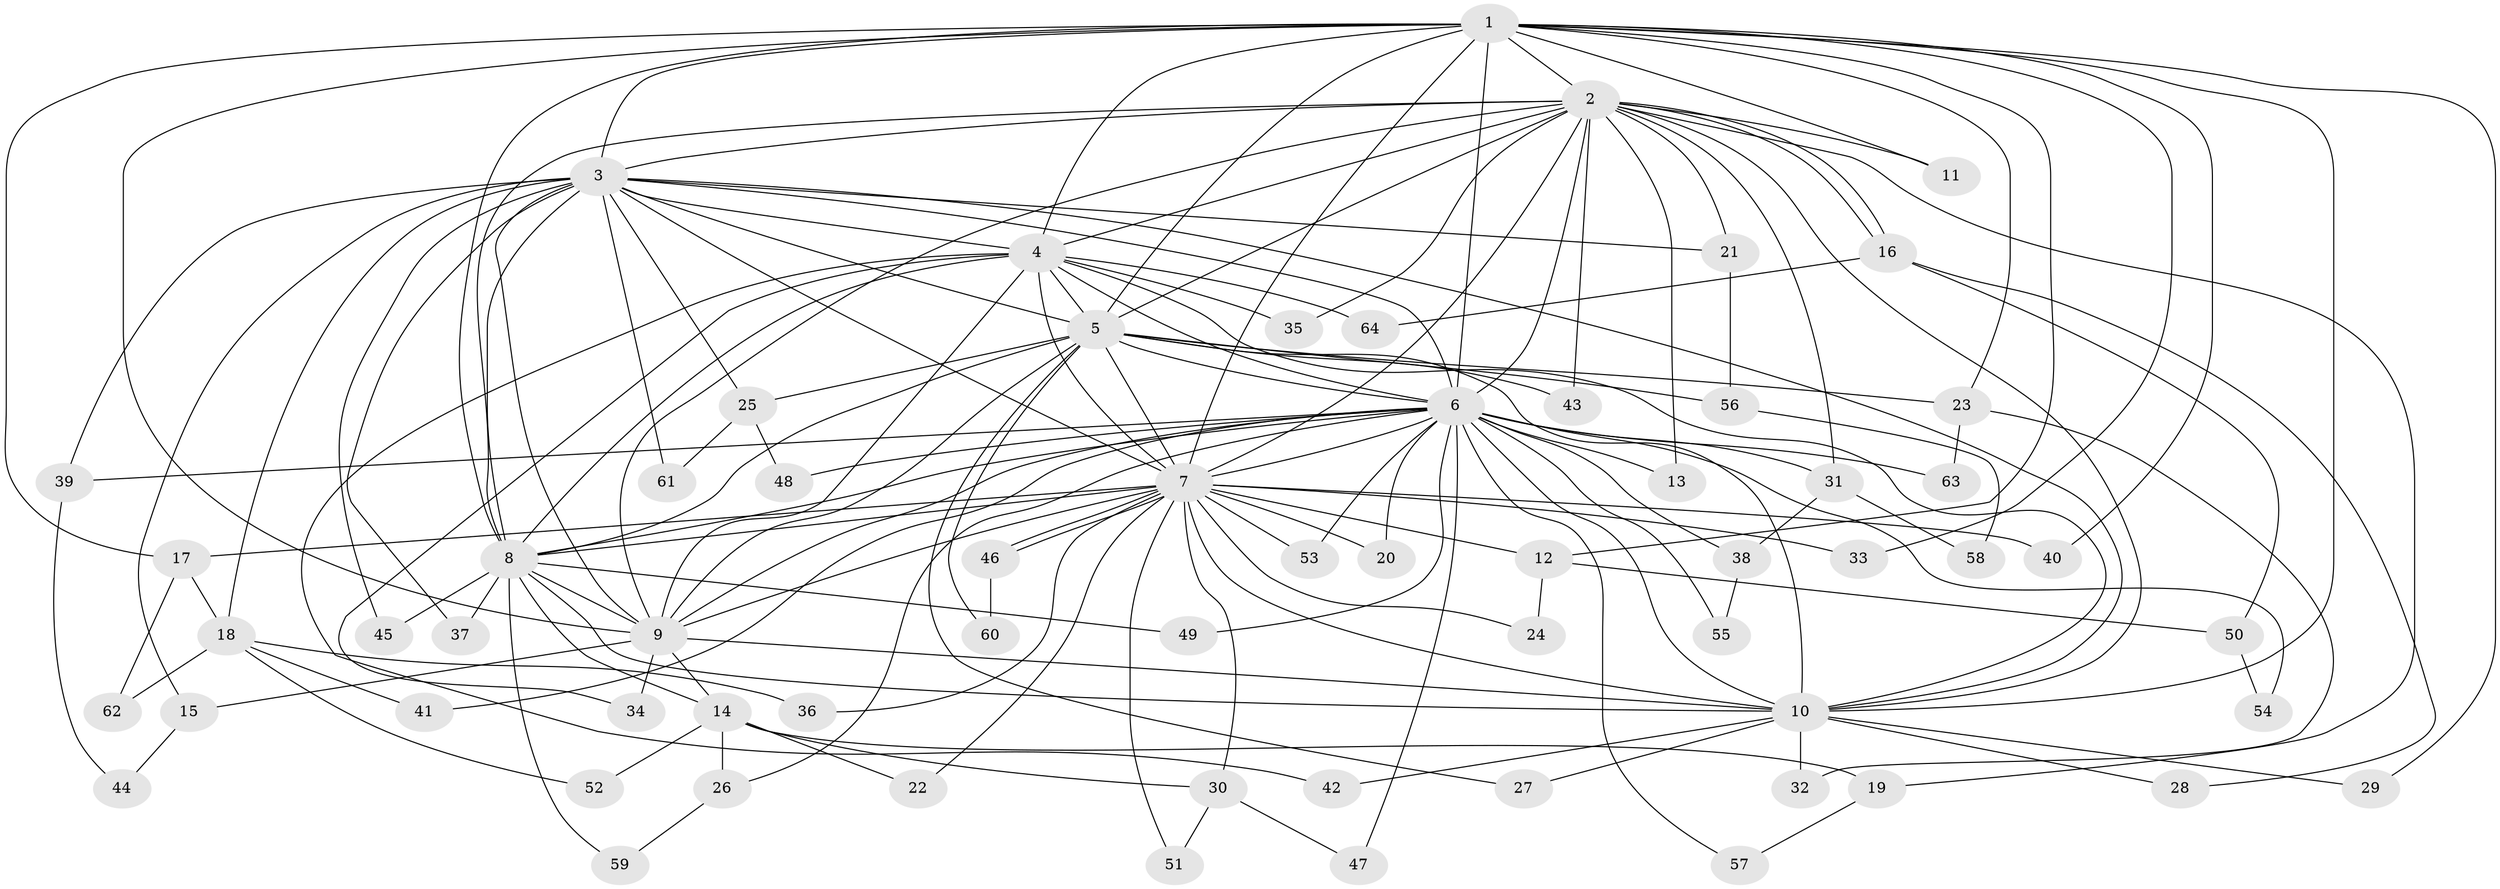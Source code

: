// Generated by graph-tools (version 1.1) at 2025/13/03/09/25 04:13:59]
// undirected, 64 vertices, 153 edges
graph export_dot {
graph [start="1"]
  node [color=gray90,style=filled];
  1;
  2;
  3;
  4;
  5;
  6;
  7;
  8;
  9;
  10;
  11;
  12;
  13;
  14;
  15;
  16;
  17;
  18;
  19;
  20;
  21;
  22;
  23;
  24;
  25;
  26;
  27;
  28;
  29;
  30;
  31;
  32;
  33;
  34;
  35;
  36;
  37;
  38;
  39;
  40;
  41;
  42;
  43;
  44;
  45;
  46;
  47;
  48;
  49;
  50;
  51;
  52;
  53;
  54;
  55;
  56;
  57;
  58;
  59;
  60;
  61;
  62;
  63;
  64;
  1 -- 2;
  1 -- 3;
  1 -- 4;
  1 -- 5;
  1 -- 6;
  1 -- 7;
  1 -- 8;
  1 -- 9;
  1 -- 10;
  1 -- 11;
  1 -- 12;
  1 -- 17;
  1 -- 23;
  1 -- 29;
  1 -- 33;
  1 -- 40;
  2 -- 3;
  2 -- 4;
  2 -- 5;
  2 -- 6;
  2 -- 7;
  2 -- 8;
  2 -- 9;
  2 -- 10;
  2 -- 11;
  2 -- 13;
  2 -- 16;
  2 -- 16;
  2 -- 19;
  2 -- 21;
  2 -- 31;
  2 -- 35;
  2 -- 43;
  3 -- 4;
  3 -- 5;
  3 -- 6;
  3 -- 7;
  3 -- 8;
  3 -- 9;
  3 -- 10;
  3 -- 15;
  3 -- 18;
  3 -- 21;
  3 -- 25;
  3 -- 37;
  3 -- 39;
  3 -- 45;
  3 -- 61;
  4 -- 5;
  4 -- 6;
  4 -- 7;
  4 -- 8;
  4 -- 9;
  4 -- 10;
  4 -- 34;
  4 -- 35;
  4 -- 42;
  4 -- 64;
  5 -- 6;
  5 -- 7;
  5 -- 8;
  5 -- 9;
  5 -- 10;
  5 -- 23;
  5 -- 25;
  5 -- 27;
  5 -- 43;
  5 -- 56;
  5 -- 60;
  6 -- 7;
  6 -- 8;
  6 -- 9;
  6 -- 10;
  6 -- 13;
  6 -- 20;
  6 -- 26;
  6 -- 31;
  6 -- 38;
  6 -- 39;
  6 -- 41;
  6 -- 47;
  6 -- 48;
  6 -- 49;
  6 -- 53;
  6 -- 54;
  6 -- 55;
  6 -- 57;
  6 -- 63;
  7 -- 8;
  7 -- 9;
  7 -- 10;
  7 -- 12;
  7 -- 17;
  7 -- 20;
  7 -- 22;
  7 -- 24;
  7 -- 30;
  7 -- 33;
  7 -- 36;
  7 -- 40;
  7 -- 46;
  7 -- 46;
  7 -- 51;
  7 -- 53;
  8 -- 9;
  8 -- 10;
  8 -- 14;
  8 -- 37;
  8 -- 45;
  8 -- 49;
  8 -- 59;
  9 -- 10;
  9 -- 14;
  9 -- 15;
  9 -- 34;
  10 -- 27;
  10 -- 28;
  10 -- 29;
  10 -- 32;
  10 -- 42;
  12 -- 24;
  12 -- 50;
  14 -- 19;
  14 -- 22;
  14 -- 26;
  14 -- 30;
  14 -- 52;
  15 -- 44;
  16 -- 28;
  16 -- 50;
  16 -- 64;
  17 -- 18;
  17 -- 62;
  18 -- 36;
  18 -- 41;
  18 -- 52;
  18 -- 62;
  19 -- 57;
  21 -- 56;
  23 -- 32;
  23 -- 63;
  25 -- 48;
  25 -- 61;
  26 -- 59;
  30 -- 47;
  30 -- 51;
  31 -- 38;
  31 -- 58;
  38 -- 55;
  39 -- 44;
  46 -- 60;
  50 -- 54;
  56 -- 58;
}
